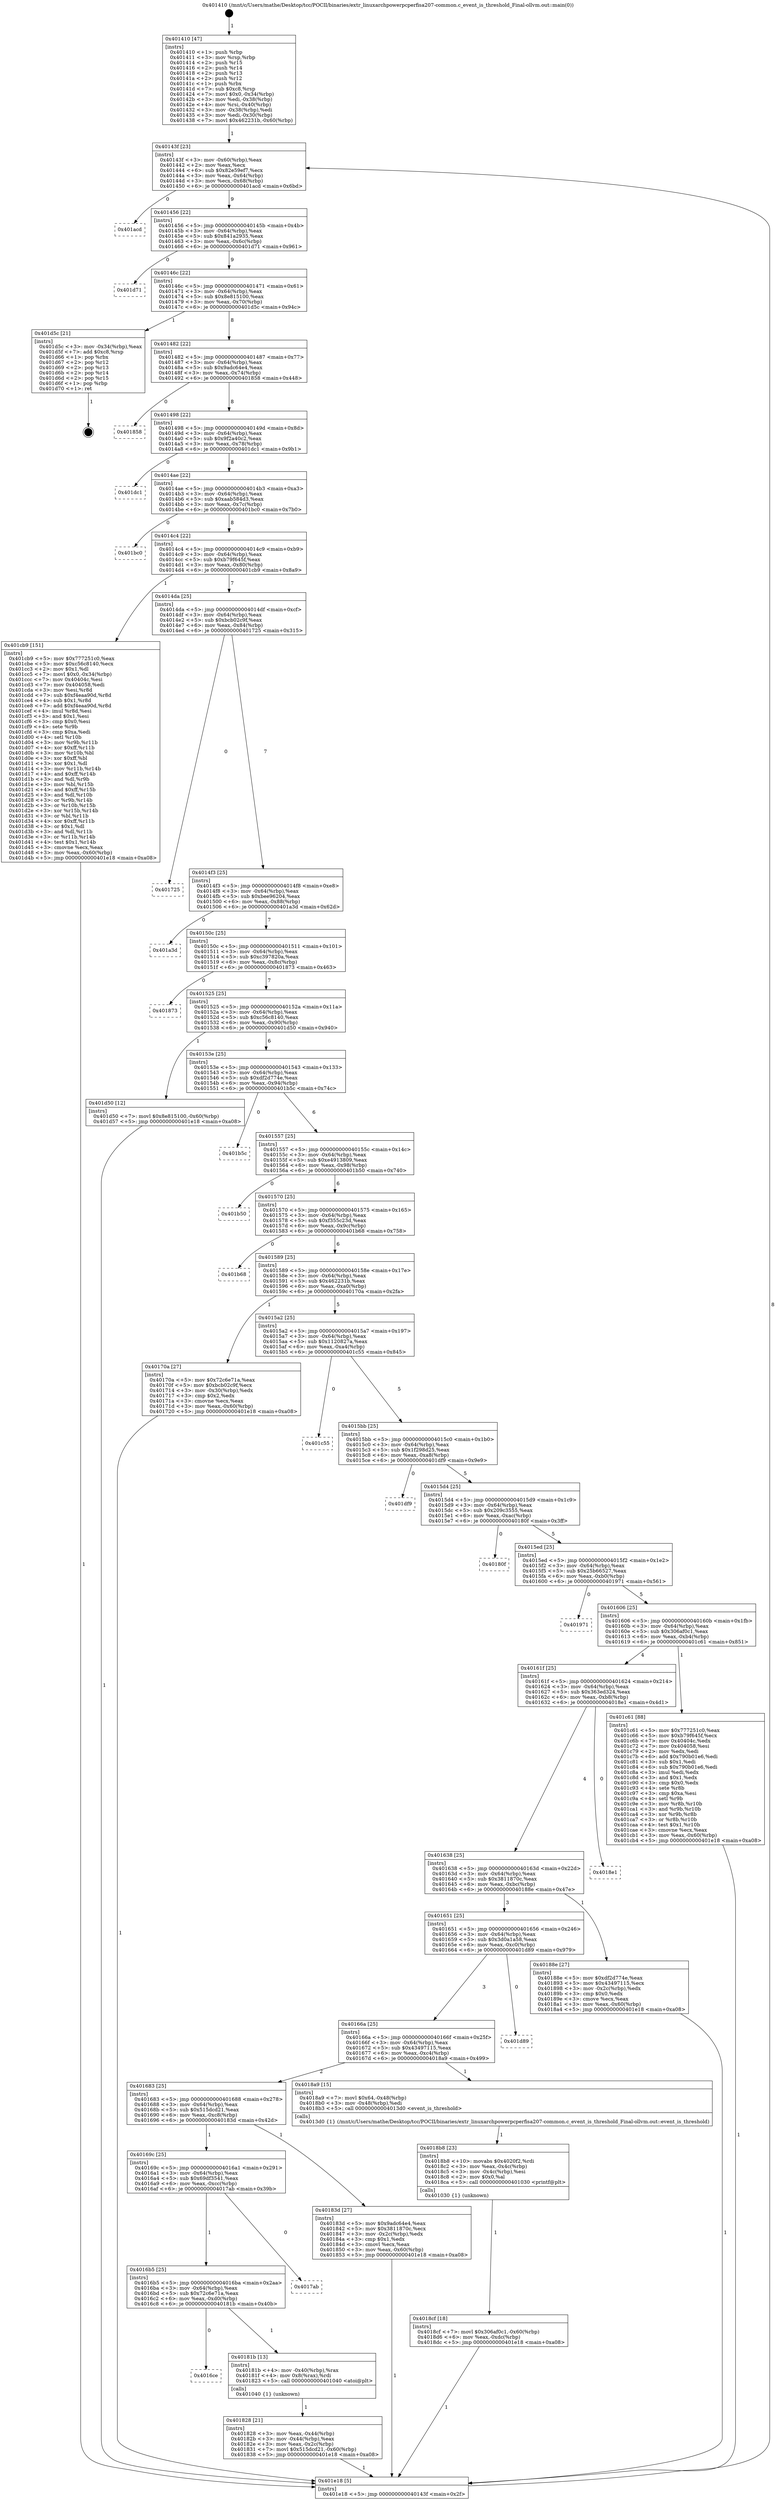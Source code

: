 digraph "0x401410" {
  label = "0x401410 (/mnt/c/Users/mathe/Desktop/tcc/POCII/binaries/extr_linuxarchpowerpcperfisa207-common.c_event_is_threshold_Final-ollvm.out::main(0))"
  labelloc = "t"
  node[shape=record]

  Entry [label="",width=0.3,height=0.3,shape=circle,fillcolor=black,style=filled]
  "0x40143f" [label="{
     0x40143f [23]\l
     | [instrs]\l
     &nbsp;&nbsp;0x40143f \<+3\>: mov -0x60(%rbp),%eax\l
     &nbsp;&nbsp;0x401442 \<+2\>: mov %eax,%ecx\l
     &nbsp;&nbsp;0x401444 \<+6\>: sub $0x82e59ef7,%ecx\l
     &nbsp;&nbsp;0x40144a \<+3\>: mov %eax,-0x64(%rbp)\l
     &nbsp;&nbsp;0x40144d \<+3\>: mov %ecx,-0x68(%rbp)\l
     &nbsp;&nbsp;0x401450 \<+6\>: je 0000000000401acd \<main+0x6bd\>\l
  }"]
  "0x401acd" [label="{
     0x401acd\l
  }", style=dashed]
  "0x401456" [label="{
     0x401456 [22]\l
     | [instrs]\l
     &nbsp;&nbsp;0x401456 \<+5\>: jmp 000000000040145b \<main+0x4b\>\l
     &nbsp;&nbsp;0x40145b \<+3\>: mov -0x64(%rbp),%eax\l
     &nbsp;&nbsp;0x40145e \<+5\>: sub $0x841a2935,%eax\l
     &nbsp;&nbsp;0x401463 \<+3\>: mov %eax,-0x6c(%rbp)\l
     &nbsp;&nbsp;0x401466 \<+6\>: je 0000000000401d71 \<main+0x961\>\l
  }"]
  Exit [label="",width=0.3,height=0.3,shape=circle,fillcolor=black,style=filled,peripheries=2]
  "0x401d71" [label="{
     0x401d71\l
  }", style=dashed]
  "0x40146c" [label="{
     0x40146c [22]\l
     | [instrs]\l
     &nbsp;&nbsp;0x40146c \<+5\>: jmp 0000000000401471 \<main+0x61\>\l
     &nbsp;&nbsp;0x401471 \<+3\>: mov -0x64(%rbp),%eax\l
     &nbsp;&nbsp;0x401474 \<+5\>: sub $0x8e815100,%eax\l
     &nbsp;&nbsp;0x401479 \<+3\>: mov %eax,-0x70(%rbp)\l
     &nbsp;&nbsp;0x40147c \<+6\>: je 0000000000401d5c \<main+0x94c\>\l
  }"]
  "0x4018cf" [label="{
     0x4018cf [18]\l
     | [instrs]\l
     &nbsp;&nbsp;0x4018cf \<+7\>: movl $0x306af0c1,-0x60(%rbp)\l
     &nbsp;&nbsp;0x4018d6 \<+6\>: mov %eax,-0xdc(%rbp)\l
     &nbsp;&nbsp;0x4018dc \<+5\>: jmp 0000000000401e18 \<main+0xa08\>\l
  }"]
  "0x401d5c" [label="{
     0x401d5c [21]\l
     | [instrs]\l
     &nbsp;&nbsp;0x401d5c \<+3\>: mov -0x34(%rbp),%eax\l
     &nbsp;&nbsp;0x401d5f \<+7\>: add $0xc8,%rsp\l
     &nbsp;&nbsp;0x401d66 \<+1\>: pop %rbx\l
     &nbsp;&nbsp;0x401d67 \<+2\>: pop %r12\l
     &nbsp;&nbsp;0x401d69 \<+2\>: pop %r13\l
     &nbsp;&nbsp;0x401d6b \<+2\>: pop %r14\l
     &nbsp;&nbsp;0x401d6d \<+2\>: pop %r15\l
     &nbsp;&nbsp;0x401d6f \<+1\>: pop %rbp\l
     &nbsp;&nbsp;0x401d70 \<+1\>: ret\l
  }"]
  "0x401482" [label="{
     0x401482 [22]\l
     | [instrs]\l
     &nbsp;&nbsp;0x401482 \<+5\>: jmp 0000000000401487 \<main+0x77\>\l
     &nbsp;&nbsp;0x401487 \<+3\>: mov -0x64(%rbp),%eax\l
     &nbsp;&nbsp;0x40148a \<+5\>: sub $0x9adc64e4,%eax\l
     &nbsp;&nbsp;0x40148f \<+3\>: mov %eax,-0x74(%rbp)\l
     &nbsp;&nbsp;0x401492 \<+6\>: je 0000000000401858 \<main+0x448\>\l
  }"]
  "0x4018b8" [label="{
     0x4018b8 [23]\l
     | [instrs]\l
     &nbsp;&nbsp;0x4018b8 \<+10\>: movabs $0x4020f2,%rdi\l
     &nbsp;&nbsp;0x4018c2 \<+3\>: mov %eax,-0x4c(%rbp)\l
     &nbsp;&nbsp;0x4018c5 \<+3\>: mov -0x4c(%rbp),%esi\l
     &nbsp;&nbsp;0x4018c8 \<+2\>: mov $0x0,%al\l
     &nbsp;&nbsp;0x4018ca \<+5\>: call 0000000000401030 \<printf@plt\>\l
     | [calls]\l
     &nbsp;&nbsp;0x401030 \{1\} (unknown)\l
  }"]
  "0x401858" [label="{
     0x401858\l
  }", style=dashed]
  "0x401498" [label="{
     0x401498 [22]\l
     | [instrs]\l
     &nbsp;&nbsp;0x401498 \<+5\>: jmp 000000000040149d \<main+0x8d\>\l
     &nbsp;&nbsp;0x40149d \<+3\>: mov -0x64(%rbp),%eax\l
     &nbsp;&nbsp;0x4014a0 \<+5\>: sub $0x9f2a40c2,%eax\l
     &nbsp;&nbsp;0x4014a5 \<+3\>: mov %eax,-0x78(%rbp)\l
     &nbsp;&nbsp;0x4014a8 \<+6\>: je 0000000000401dc1 \<main+0x9b1\>\l
  }"]
  "0x401828" [label="{
     0x401828 [21]\l
     | [instrs]\l
     &nbsp;&nbsp;0x401828 \<+3\>: mov %eax,-0x44(%rbp)\l
     &nbsp;&nbsp;0x40182b \<+3\>: mov -0x44(%rbp),%eax\l
     &nbsp;&nbsp;0x40182e \<+3\>: mov %eax,-0x2c(%rbp)\l
     &nbsp;&nbsp;0x401831 \<+7\>: movl $0x515dcd21,-0x60(%rbp)\l
     &nbsp;&nbsp;0x401838 \<+5\>: jmp 0000000000401e18 \<main+0xa08\>\l
  }"]
  "0x401dc1" [label="{
     0x401dc1\l
  }", style=dashed]
  "0x4014ae" [label="{
     0x4014ae [22]\l
     | [instrs]\l
     &nbsp;&nbsp;0x4014ae \<+5\>: jmp 00000000004014b3 \<main+0xa3\>\l
     &nbsp;&nbsp;0x4014b3 \<+3\>: mov -0x64(%rbp),%eax\l
     &nbsp;&nbsp;0x4014b6 \<+5\>: sub $0xaab584d3,%eax\l
     &nbsp;&nbsp;0x4014bb \<+3\>: mov %eax,-0x7c(%rbp)\l
     &nbsp;&nbsp;0x4014be \<+6\>: je 0000000000401bc0 \<main+0x7b0\>\l
  }"]
  "0x4016ce" [label="{
     0x4016ce\l
  }", style=dashed]
  "0x401bc0" [label="{
     0x401bc0\l
  }", style=dashed]
  "0x4014c4" [label="{
     0x4014c4 [22]\l
     | [instrs]\l
     &nbsp;&nbsp;0x4014c4 \<+5\>: jmp 00000000004014c9 \<main+0xb9\>\l
     &nbsp;&nbsp;0x4014c9 \<+3\>: mov -0x64(%rbp),%eax\l
     &nbsp;&nbsp;0x4014cc \<+5\>: sub $0xb79f645f,%eax\l
     &nbsp;&nbsp;0x4014d1 \<+3\>: mov %eax,-0x80(%rbp)\l
     &nbsp;&nbsp;0x4014d4 \<+6\>: je 0000000000401cb9 \<main+0x8a9\>\l
  }"]
  "0x40181b" [label="{
     0x40181b [13]\l
     | [instrs]\l
     &nbsp;&nbsp;0x40181b \<+4\>: mov -0x40(%rbp),%rax\l
     &nbsp;&nbsp;0x40181f \<+4\>: mov 0x8(%rax),%rdi\l
     &nbsp;&nbsp;0x401823 \<+5\>: call 0000000000401040 \<atoi@plt\>\l
     | [calls]\l
     &nbsp;&nbsp;0x401040 \{1\} (unknown)\l
  }"]
  "0x401cb9" [label="{
     0x401cb9 [151]\l
     | [instrs]\l
     &nbsp;&nbsp;0x401cb9 \<+5\>: mov $0x777251c0,%eax\l
     &nbsp;&nbsp;0x401cbe \<+5\>: mov $0xc56c8140,%ecx\l
     &nbsp;&nbsp;0x401cc3 \<+2\>: mov $0x1,%dl\l
     &nbsp;&nbsp;0x401cc5 \<+7\>: movl $0x0,-0x34(%rbp)\l
     &nbsp;&nbsp;0x401ccc \<+7\>: mov 0x40404c,%esi\l
     &nbsp;&nbsp;0x401cd3 \<+7\>: mov 0x404058,%edi\l
     &nbsp;&nbsp;0x401cda \<+3\>: mov %esi,%r8d\l
     &nbsp;&nbsp;0x401cdd \<+7\>: sub $0xf4eaa90d,%r8d\l
     &nbsp;&nbsp;0x401ce4 \<+4\>: sub $0x1,%r8d\l
     &nbsp;&nbsp;0x401ce8 \<+7\>: add $0xf4eaa90d,%r8d\l
     &nbsp;&nbsp;0x401cef \<+4\>: imul %r8d,%esi\l
     &nbsp;&nbsp;0x401cf3 \<+3\>: and $0x1,%esi\l
     &nbsp;&nbsp;0x401cf6 \<+3\>: cmp $0x0,%esi\l
     &nbsp;&nbsp;0x401cf9 \<+4\>: sete %r9b\l
     &nbsp;&nbsp;0x401cfd \<+3\>: cmp $0xa,%edi\l
     &nbsp;&nbsp;0x401d00 \<+4\>: setl %r10b\l
     &nbsp;&nbsp;0x401d04 \<+3\>: mov %r9b,%r11b\l
     &nbsp;&nbsp;0x401d07 \<+4\>: xor $0xff,%r11b\l
     &nbsp;&nbsp;0x401d0b \<+3\>: mov %r10b,%bl\l
     &nbsp;&nbsp;0x401d0e \<+3\>: xor $0xff,%bl\l
     &nbsp;&nbsp;0x401d11 \<+3\>: xor $0x1,%dl\l
     &nbsp;&nbsp;0x401d14 \<+3\>: mov %r11b,%r14b\l
     &nbsp;&nbsp;0x401d17 \<+4\>: and $0xff,%r14b\l
     &nbsp;&nbsp;0x401d1b \<+3\>: and %dl,%r9b\l
     &nbsp;&nbsp;0x401d1e \<+3\>: mov %bl,%r15b\l
     &nbsp;&nbsp;0x401d21 \<+4\>: and $0xff,%r15b\l
     &nbsp;&nbsp;0x401d25 \<+3\>: and %dl,%r10b\l
     &nbsp;&nbsp;0x401d28 \<+3\>: or %r9b,%r14b\l
     &nbsp;&nbsp;0x401d2b \<+3\>: or %r10b,%r15b\l
     &nbsp;&nbsp;0x401d2e \<+3\>: xor %r15b,%r14b\l
     &nbsp;&nbsp;0x401d31 \<+3\>: or %bl,%r11b\l
     &nbsp;&nbsp;0x401d34 \<+4\>: xor $0xff,%r11b\l
     &nbsp;&nbsp;0x401d38 \<+3\>: or $0x1,%dl\l
     &nbsp;&nbsp;0x401d3b \<+3\>: and %dl,%r11b\l
     &nbsp;&nbsp;0x401d3e \<+3\>: or %r11b,%r14b\l
     &nbsp;&nbsp;0x401d41 \<+4\>: test $0x1,%r14b\l
     &nbsp;&nbsp;0x401d45 \<+3\>: cmovne %ecx,%eax\l
     &nbsp;&nbsp;0x401d48 \<+3\>: mov %eax,-0x60(%rbp)\l
     &nbsp;&nbsp;0x401d4b \<+5\>: jmp 0000000000401e18 \<main+0xa08\>\l
  }"]
  "0x4014da" [label="{
     0x4014da [25]\l
     | [instrs]\l
     &nbsp;&nbsp;0x4014da \<+5\>: jmp 00000000004014df \<main+0xcf\>\l
     &nbsp;&nbsp;0x4014df \<+3\>: mov -0x64(%rbp),%eax\l
     &nbsp;&nbsp;0x4014e2 \<+5\>: sub $0xbcb02c9f,%eax\l
     &nbsp;&nbsp;0x4014e7 \<+6\>: mov %eax,-0x84(%rbp)\l
     &nbsp;&nbsp;0x4014ed \<+6\>: je 0000000000401725 \<main+0x315\>\l
  }"]
  "0x4016b5" [label="{
     0x4016b5 [25]\l
     | [instrs]\l
     &nbsp;&nbsp;0x4016b5 \<+5\>: jmp 00000000004016ba \<main+0x2aa\>\l
     &nbsp;&nbsp;0x4016ba \<+3\>: mov -0x64(%rbp),%eax\l
     &nbsp;&nbsp;0x4016bd \<+5\>: sub $0x72c6e71a,%eax\l
     &nbsp;&nbsp;0x4016c2 \<+6\>: mov %eax,-0xd0(%rbp)\l
     &nbsp;&nbsp;0x4016c8 \<+6\>: je 000000000040181b \<main+0x40b\>\l
  }"]
  "0x401725" [label="{
     0x401725\l
  }", style=dashed]
  "0x4014f3" [label="{
     0x4014f3 [25]\l
     | [instrs]\l
     &nbsp;&nbsp;0x4014f3 \<+5\>: jmp 00000000004014f8 \<main+0xe8\>\l
     &nbsp;&nbsp;0x4014f8 \<+3\>: mov -0x64(%rbp),%eax\l
     &nbsp;&nbsp;0x4014fb \<+5\>: sub $0xbee96204,%eax\l
     &nbsp;&nbsp;0x401500 \<+6\>: mov %eax,-0x88(%rbp)\l
     &nbsp;&nbsp;0x401506 \<+6\>: je 0000000000401a3d \<main+0x62d\>\l
  }"]
  "0x4017ab" [label="{
     0x4017ab\l
  }", style=dashed]
  "0x401a3d" [label="{
     0x401a3d\l
  }", style=dashed]
  "0x40150c" [label="{
     0x40150c [25]\l
     | [instrs]\l
     &nbsp;&nbsp;0x40150c \<+5\>: jmp 0000000000401511 \<main+0x101\>\l
     &nbsp;&nbsp;0x401511 \<+3\>: mov -0x64(%rbp),%eax\l
     &nbsp;&nbsp;0x401514 \<+5\>: sub $0xc397820a,%eax\l
     &nbsp;&nbsp;0x401519 \<+6\>: mov %eax,-0x8c(%rbp)\l
     &nbsp;&nbsp;0x40151f \<+6\>: je 0000000000401873 \<main+0x463\>\l
  }"]
  "0x40169c" [label="{
     0x40169c [25]\l
     | [instrs]\l
     &nbsp;&nbsp;0x40169c \<+5\>: jmp 00000000004016a1 \<main+0x291\>\l
     &nbsp;&nbsp;0x4016a1 \<+3\>: mov -0x64(%rbp),%eax\l
     &nbsp;&nbsp;0x4016a4 \<+5\>: sub $0x69df3541,%eax\l
     &nbsp;&nbsp;0x4016a9 \<+6\>: mov %eax,-0xcc(%rbp)\l
     &nbsp;&nbsp;0x4016af \<+6\>: je 00000000004017ab \<main+0x39b\>\l
  }"]
  "0x401873" [label="{
     0x401873\l
  }", style=dashed]
  "0x401525" [label="{
     0x401525 [25]\l
     | [instrs]\l
     &nbsp;&nbsp;0x401525 \<+5\>: jmp 000000000040152a \<main+0x11a\>\l
     &nbsp;&nbsp;0x40152a \<+3\>: mov -0x64(%rbp),%eax\l
     &nbsp;&nbsp;0x40152d \<+5\>: sub $0xc56c8140,%eax\l
     &nbsp;&nbsp;0x401532 \<+6\>: mov %eax,-0x90(%rbp)\l
     &nbsp;&nbsp;0x401538 \<+6\>: je 0000000000401d50 \<main+0x940\>\l
  }"]
  "0x40183d" [label="{
     0x40183d [27]\l
     | [instrs]\l
     &nbsp;&nbsp;0x40183d \<+5\>: mov $0x9adc64e4,%eax\l
     &nbsp;&nbsp;0x401842 \<+5\>: mov $0x3811870c,%ecx\l
     &nbsp;&nbsp;0x401847 \<+3\>: mov -0x2c(%rbp),%edx\l
     &nbsp;&nbsp;0x40184a \<+3\>: cmp $0x1,%edx\l
     &nbsp;&nbsp;0x40184d \<+3\>: cmovl %ecx,%eax\l
     &nbsp;&nbsp;0x401850 \<+3\>: mov %eax,-0x60(%rbp)\l
     &nbsp;&nbsp;0x401853 \<+5\>: jmp 0000000000401e18 \<main+0xa08\>\l
  }"]
  "0x401d50" [label="{
     0x401d50 [12]\l
     | [instrs]\l
     &nbsp;&nbsp;0x401d50 \<+7\>: movl $0x8e815100,-0x60(%rbp)\l
     &nbsp;&nbsp;0x401d57 \<+5\>: jmp 0000000000401e18 \<main+0xa08\>\l
  }"]
  "0x40153e" [label="{
     0x40153e [25]\l
     | [instrs]\l
     &nbsp;&nbsp;0x40153e \<+5\>: jmp 0000000000401543 \<main+0x133\>\l
     &nbsp;&nbsp;0x401543 \<+3\>: mov -0x64(%rbp),%eax\l
     &nbsp;&nbsp;0x401546 \<+5\>: sub $0xdf2d774e,%eax\l
     &nbsp;&nbsp;0x40154b \<+6\>: mov %eax,-0x94(%rbp)\l
     &nbsp;&nbsp;0x401551 \<+6\>: je 0000000000401b5c \<main+0x74c\>\l
  }"]
  "0x401683" [label="{
     0x401683 [25]\l
     | [instrs]\l
     &nbsp;&nbsp;0x401683 \<+5\>: jmp 0000000000401688 \<main+0x278\>\l
     &nbsp;&nbsp;0x401688 \<+3\>: mov -0x64(%rbp),%eax\l
     &nbsp;&nbsp;0x40168b \<+5\>: sub $0x515dcd21,%eax\l
     &nbsp;&nbsp;0x401690 \<+6\>: mov %eax,-0xc8(%rbp)\l
     &nbsp;&nbsp;0x401696 \<+6\>: je 000000000040183d \<main+0x42d\>\l
  }"]
  "0x401b5c" [label="{
     0x401b5c\l
  }", style=dashed]
  "0x401557" [label="{
     0x401557 [25]\l
     | [instrs]\l
     &nbsp;&nbsp;0x401557 \<+5\>: jmp 000000000040155c \<main+0x14c\>\l
     &nbsp;&nbsp;0x40155c \<+3\>: mov -0x64(%rbp),%eax\l
     &nbsp;&nbsp;0x40155f \<+5\>: sub $0xe4913809,%eax\l
     &nbsp;&nbsp;0x401564 \<+6\>: mov %eax,-0x98(%rbp)\l
     &nbsp;&nbsp;0x40156a \<+6\>: je 0000000000401b50 \<main+0x740\>\l
  }"]
  "0x4018a9" [label="{
     0x4018a9 [15]\l
     | [instrs]\l
     &nbsp;&nbsp;0x4018a9 \<+7\>: movl $0x64,-0x48(%rbp)\l
     &nbsp;&nbsp;0x4018b0 \<+3\>: mov -0x48(%rbp),%edi\l
     &nbsp;&nbsp;0x4018b3 \<+5\>: call 00000000004013d0 \<event_is_threshold\>\l
     | [calls]\l
     &nbsp;&nbsp;0x4013d0 \{1\} (/mnt/c/Users/mathe/Desktop/tcc/POCII/binaries/extr_linuxarchpowerpcperfisa207-common.c_event_is_threshold_Final-ollvm.out::event_is_threshold)\l
  }"]
  "0x401b50" [label="{
     0x401b50\l
  }", style=dashed]
  "0x401570" [label="{
     0x401570 [25]\l
     | [instrs]\l
     &nbsp;&nbsp;0x401570 \<+5\>: jmp 0000000000401575 \<main+0x165\>\l
     &nbsp;&nbsp;0x401575 \<+3\>: mov -0x64(%rbp),%eax\l
     &nbsp;&nbsp;0x401578 \<+5\>: sub $0xf355c23d,%eax\l
     &nbsp;&nbsp;0x40157d \<+6\>: mov %eax,-0x9c(%rbp)\l
     &nbsp;&nbsp;0x401583 \<+6\>: je 0000000000401b68 \<main+0x758\>\l
  }"]
  "0x40166a" [label="{
     0x40166a [25]\l
     | [instrs]\l
     &nbsp;&nbsp;0x40166a \<+5\>: jmp 000000000040166f \<main+0x25f\>\l
     &nbsp;&nbsp;0x40166f \<+3\>: mov -0x64(%rbp),%eax\l
     &nbsp;&nbsp;0x401672 \<+5\>: sub $0x43497115,%eax\l
     &nbsp;&nbsp;0x401677 \<+6\>: mov %eax,-0xc4(%rbp)\l
     &nbsp;&nbsp;0x40167d \<+6\>: je 00000000004018a9 \<main+0x499\>\l
  }"]
  "0x401b68" [label="{
     0x401b68\l
  }", style=dashed]
  "0x401589" [label="{
     0x401589 [25]\l
     | [instrs]\l
     &nbsp;&nbsp;0x401589 \<+5\>: jmp 000000000040158e \<main+0x17e\>\l
     &nbsp;&nbsp;0x40158e \<+3\>: mov -0x64(%rbp),%eax\l
     &nbsp;&nbsp;0x401591 \<+5\>: sub $0x462231b,%eax\l
     &nbsp;&nbsp;0x401596 \<+6\>: mov %eax,-0xa0(%rbp)\l
     &nbsp;&nbsp;0x40159c \<+6\>: je 000000000040170a \<main+0x2fa\>\l
  }"]
  "0x401d89" [label="{
     0x401d89\l
  }", style=dashed]
  "0x40170a" [label="{
     0x40170a [27]\l
     | [instrs]\l
     &nbsp;&nbsp;0x40170a \<+5\>: mov $0x72c6e71a,%eax\l
     &nbsp;&nbsp;0x40170f \<+5\>: mov $0xbcb02c9f,%ecx\l
     &nbsp;&nbsp;0x401714 \<+3\>: mov -0x30(%rbp),%edx\l
     &nbsp;&nbsp;0x401717 \<+3\>: cmp $0x2,%edx\l
     &nbsp;&nbsp;0x40171a \<+3\>: cmovne %ecx,%eax\l
     &nbsp;&nbsp;0x40171d \<+3\>: mov %eax,-0x60(%rbp)\l
     &nbsp;&nbsp;0x401720 \<+5\>: jmp 0000000000401e18 \<main+0xa08\>\l
  }"]
  "0x4015a2" [label="{
     0x4015a2 [25]\l
     | [instrs]\l
     &nbsp;&nbsp;0x4015a2 \<+5\>: jmp 00000000004015a7 \<main+0x197\>\l
     &nbsp;&nbsp;0x4015a7 \<+3\>: mov -0x64(%rbp),%eax\l
     &nbsp;&nbsp;0x4015aa \<+5\>: sub $0x1120827a,%eax\l
     &nbsp;&nbsp;0x4015af \<+6\>: mov %eax,-0xa4(%rbp)\l
     &nbsp;&nbsp;0x4015b5 \<+6\>: je 0000000000401c55 \<main+0x845\>\l
  }"]
  "0x401e18" [label="{
     0x401e18 [5]\l
     | [instrs]\l
     &nbsp;&nbsp;0x401e18 \<+5\>: jmp 000000000040143f \<main+0x2f\>\l
  }"]
  "0x401410" [label="{
     0x401410 [47]\l
     | [instrs]\l
     &nbsp;&nbsp;0x401410 \<+1\>: push %rbp\l
     &nbsp;&nbsp;0x401411 \<+3\>: mov %rsp,%rbp\l
     &nbsp;&nbsp;0x401414 \<+2\>: push %r15\l
     &nbsp;&nbsp;0x401416 \<+2\>: push %r14\l
     &nbsp;&nbsp;0x401418 \<+2\>: push %r13\l
     &nbsp;&nbsp;0x40141a \<+2\>: push %r12\l
     &nbsp;&nbsp;0x40141c \<+1\>: push %rbx\l
     &nbsp;&nbsp;0x40141d \<+7\>: sub $0xc8,%rsp\l
     &nbsp;&nbsp;0x401424 \<+7\>: movl $0x0,-0x34(%rbp)\l
     &nbsp;&nbsp;0x40142b \<+3\>: mov %edi,-0x38(%rbp)\l
     &nbsp;&nbsp;0x40142e \<+4\>: mov %rsi,-0x40(%rbp)\l
     &nbsp;&nbsp;0x401432 \<+3\>: mov -0x38(%rbp),%edi\l
     &nbsp;&nbsp;0x401435 \<+3\>: mov %edi,-0x30(%rbp)\l
     &nbsp;&nbsp;0x401438 \<+7\>: movl $0x462231b,-0x60(%rbp)\l
  }"]
  "0x401651" [label="{
     0x401651 [25]\l
     | [instrs]\l
     &nbsp;&nbsp;0x401651 \<+5\>: jmp 0000000000401656 \<main+0x246\>\l
     &nbsp;&nbsp;0x401656 \<+3\>: mov -0x64(%rbp),%eax\l
     &nbsp;&nbsp;0x401659 \<+5\>: sub $0x3d0a1a58,%eax\l
     &nbsp;&nbsp;0x40165e \<+6\>: mov %eax,-0xc0(%rbp)\l
     &nbsp;&nbsp;0x401664 \<+6\>: je 0000000000401d89 \<main+0x979\>\l
  }"]
  "0x401c55" [label="{
     0x401c55\l
  }", style=dashed]
  "0x4015bb" [label="{
     0x4015bb [25]\l
     | [instrs]\l
     &nbsp;&nbsp;0x4015bb \<+5\>: jmp 00000000004015c0 \<main+0x1b0\>\l
     &nbsp;&nbsp;0x4015c0 \<+3\>: mov -0x64(%rbp),%eax\l
     &nbsp;&nbsp;0x4015c3 \<+5\>: sub $0x1f298d25,%eax\l
     &nbsp;&nbsp;0x4015c8 \<+6\>: mov %eax,-0xa8(%rbp)\l
     &nbsp;&nbsp;0x4015ce \<+6\>: je 0000000000401df9 \<main+0x9e9\>\l
  }"]
  "0x40188e" [label="{
     0x40188e [27]\l
     | [instrs]\l
     &nbsp;&nbsp;0x40188e \<+5\>: mov $0xdf2d774e,%eax\l
     &nbsp;&nbsp;0x401893 \<+5\>: mov $0x43497115,%ecx\l
     &nbsp;&nbsp;0x401898 \<+3\>: mov -0x2c(%rbp),%edx\l
     &nbsp;&nbsp;0x40189b \<+3\>: cmp $0x0,%edx\l
     &nbsp;&nbsp;0x40189e \<+3\>: cmove %ecx,%eax\l
     &nbsp;&nbsp;0x4018a1 \<+3\>: mov %eax,-0x60(%rbp)\l
     &nbsp;&nbsp;0x4018a4 \<+5\>: jmp 0000000000401e18 \<main+0xa08\>\l
  }"]
  "0x401df9" [label="{
     0x401df9\l
  }", style=dashed]
  "0x4015d4" [label="{
     0x4015d4 [25]\l
     | [instrs]\l
     &nbsp;&nbsp;0x4015d4 \<+5\>: jmp 00000000004015d9 \<main+0x1c9\>\l
     &nbsp;&nbsp;0x4015d9 \<+3\>: mov -0x64(%rbp),%eax\l
     &nbsp;&nbsp;0x4015dc \<+5\>: sub $0x209c3555,%eax\l
     &nbsp;&nbsp;0x4015e1 \<+6\>: mov %eax,-0xac(%rbp)\l
     &nbsp;&nbsp;0x4015e7 \<+6\>: je 000000000040180f \<main+0x3ff\>\l
  }"]
  "0x401638" [label="{
     0x401638 [25]\l
     | [instrs]\l
     &nbsp;&nbsp;0x401638 \<+5\>: jmp 000000000040163d \<main+0x22d\>\l
     &nbsp;&nbsp;0x40163d \<+3\>: mov -0x64(%rbp),%eax\l
     &nbsp;&nbsp;0x401640 \<+5\>: sub $0x3811870c,%eax\l
     &nbsp;&nbsp;0x401645 \<+6\>: mov %eax,-0xbc(%rbp)\l
     &nbsp;&nbsp;0x40164b \<+6\>: je 000000000040188e \<main+0x47e\>\l
  }"]
  "0x40180f" [label="{
     0x40180f\l
  }", style=dashed]
  "0x4015ed" [label="{
     0x4015ed [25]\l
     | [instrs]\l
     &nbsp;&nbsp;0x4015ed \<+5\>: jmp 00000000004015f2 \<main+0x1e2\>\l
     &nbsp;&nbsp;0x4015f2 \<+3\>: mov -0x64(%rbp),%eax\l
     &nbsp;&nbsp;0x4015f5 \<+5\>: sub $0x25b66527,%eax\l
     &nbsp;&nbsp;0x4015fa \<+6\>: mov %eax,-0xb0(%rbp)\l
     &nbsp;&nbsp;0x401600 \<+6\>: je 0000000000401971 \<main+0x561\>\l
  }"]
  "0x4018e1" [label="{
     0x4018e1\l
  }", style=dashed]
  "0x401971" [label="{
     0x401971\l
  }", style=dashed]
  "0x401606" [label="{
     0x401606 [25]\l
     | [instrs]\l
     &nbsp;&nbsp;0x401606 \<+5\>: jmp 000000000040160b \<main+0x1fb\>\l
     &nbsp;&nbsp;0x40160b \<+3\>: mov -0x64(%rbp),%eax\l
     &nbsp;&nbsp;0x40160e \<+5\>: sub $0x306af0c1,%eax\l
     &nbsp;&nbsp;0x401613 \<+6\>: mov %eax,-0xb4(%rbp)\l
     &nbsp;&nbsp;0x401619 \<+6\>: je 0000000000401c61 \<main+0x851\>\l
  }"]
  "0x40161f" [label="{
     0x40161f [25]\l
     | [instrs]\l
     &nbsp;&nbsp;0x40161f \<+5\>: jmp 0000000000401624 \<main+0x214\>\l
     &nbsp;&nbsp;0x401624 \<+3\>: mov -0x64(%rbp),%eax\l
     &nbsp;&nbsp;0x401627 \<+5\>: sub $0x363ed324,%eax\l
     &nbsp;&nbsp;0x40162c \<+6\>: mov %eax,-0xb8(%rbp)\l
     &nbsp;&nbsp;0x401632 \<+6\>: je 00000000004018e1 \<main+0x4d1\>\l
  }"]
  "0x401c61" [label="{
     0x401c61 [88]\l
     | [instrs]\l
     &nbsp;&nbsp;0x401c61 \<+5\>: mov $0x777251c0,%eax\l
     &nbsp;&nbsp;0x401c66 \<+5\>: mov $0xb79f645f,%ecx\l
     &nbsp;&nbsp;0x401c6b \<+7\>: mov 0x40404c,%edx\l
     &nbsp;&nbsp;0x401c72 \<+7\>: mov 0x404058,%esi\l
     &nbsp;&nbsp;0x401c79 \<+2\>: mov %edx,%edi\l
     &nbsp;&nbsp;0x401c7b \<+6\>: add $0x790b01e6,%edi\l
     &nbsp;&nbsp;0x401c81 \<+3\>: sub $0x1,%edi\l
     &nbsp;&nbsp;0x401c84 \<+6\>: sub $0x790b01e6,%edi\l
     &nbsp;&nbsp;0x401c8a \<+3\>: imul %edi,%edx\l
     &nbsp;&nbsp;0x401c8d \<+3\>: and $0x1,%edx\l
     &nbsp;&nbsp;0x401c90 \<+3\>: cmp $0x0,%edx\l
     &nbsp;&nbsp;0x401c93 \<+4\>: sete %r8b\l
     &nbsp;&nbsp;0x401c97 \<+3\>: cmp $0xa,%esi\l
     &nbsp;&nbsp;0x401c9a \<+4\>: setl %r9b\l
     &nbsp;&nbsp;0x401c9e \<+3\>: mov %r8b,%r10b\l
     &nbsp;&nbsp;0x401ca1 \<+3\>: and %r9b,%r10b\l
     &nbsp;&nbsp;0x401ca4 \<+3\>: xor %r9b,%r8b\l
     &nbsp;&nbsp;0x401ca7 \<+3\>: or %r8b,%r10b\l
     &nbsp;&nbsp;0x401caa \<+4\>: test $0x1,%r10b\l
     &nbsp;&nbsp;0x401cae \<+3\>: cmovne %ecx,%eax\l
     &nbsp;&nbsp;0x401cb1 \<+3\>: mov %eax,-0x60(%rbp)\l
     &nbsp;&nbsp;0x401cb4 \<+5\>: jmp 0000000000401e18 \<main+0xa08\>\l
  }"]
  Entry -> "0x401410" [label=" 1"]
  "0x40143f" -> "0x401acd" [label=" 0"]
  "0x40143f" -> "0x401456" [label=" 9"]
  "0x401d5c" -> Exit [label=" 1"]
  "0x401456" -> "0x401d71" [label=" 0"]
  "0x401456" -> "0x40146c" [label=" 9"]
  "0x401d50" -> "0x401e18" [label=" 1"]
  "0x40146c" -> "0x401d5c" [label=" 1"]
  "0x40146c" -> "0x401482" [label=" 8"]
  "0x401cb9" -> "0x401e18" [label=" 1"]
  "0x401482" -> "0x401858" [label=" 0"]
  "0x401482" -> "0x401498" [label=" 8"]
  "0x401c61" -> "0x401e18" [label=" 1"]
  "0x401498" -> "0x401dc1" [label=" 0"]
  "0x401498" -> "0x4014ae" [label=" 8"]
  "0x4018cf" -> "0x401e18" [label=" 1"]
  "0x4014ae" -> "0x401bc0" [label=" 0"]
  "0x4014ae" -> "0x4014c4" [label=" 8"]
  "0x4018b8" -> "0x4018cf" [label=" 1"]
  "0x4014c4" -> "0x401cb9" [label=" 1"]
  "0x4014c4" -> "0x4014da" [label=" 7"]
  "0x4018a9" -> "0x4018b8" [label=" 1"]
  "0x4014da" -> "0x401725" [label=" 0"]
  "0x4014da" -> "0x4014f3" [label=" 7"]
  "0x40183d" -> "0x401e18" [label=" 1"]
  "0x4014f3" -> "0x401a3d" [label=" 0"]
  "0x4014f3" -> "0x40150c" [label=" 7"]
  "0x401828" -> "0x401e18" [label=" 1"]
  "0x40150c" -> "0x401873" [label=" 0"]
  "0x40150c" -> "0x401525" [label=" 7"]
  "0x4016b5" -> "0x4016ce" [label=" 0"]
  "0x401525" -> "0x401d50" [label=" 1"]
  "0x401525" -> "0x40153e" [label=" 6"]
  "0x4016b5" -> "0x40181b" [label=" 1"]
  "0x40153e" -> "0x401b5c" [label=" 0"]
  "0x40153e" -> "0x401557" [label=" 6"]
  "0x40169c" -> "0x4016b5" [label=" 1"]
  "0x401557" -> "0x401b50" [label=" 0"]
  "0x401557" -> "0x401570" [label=" 6"]
  "0x40169c" -> "0x4017ab" [label=" 0"]
  "0x401570" -> "0x401b68" [label=" 0"]
  "0x401570" -> "0x401589" [label=" 6"]
  "0x401683" -> "0x40169c" [label=" 1"]
  "0x401589" -> "0x40170a" [label=" 1"]
  "0x401589" -> "0x4015a2" [label=" 5"]
  "0x40170a" -> "0x401e18" [label=" 1"]
  "0x401410" -> "0x40143f" [label=" 1"]
  "0x401e18" -> "0x40143f" [label=" 8"]
  "0x401683" -> "0x40183d" [label=" 1"]
  "0x4015a2" -> "0x401c55" [label=" 0"]
  "0x4015a2" -> "0x4015bb" [label=" 5"]
  "0x40166a" -> "0x401683" [label=" 2"]
  "0x4015bb" -> "0x401df9" [label=" 0"]
  "0x4015bb" -> "0x4015d4" [label=" 5"]
  "0x40166a" -> "0x4018a9" [label=" 1"]
  "0x4015d4" -> "0x40180f" [label=" 0"]
  "0x4015d4" -> "0x4015ed" [label=" 5"]
  "0x401651" -> "0x40166a" [label=" 3"]
  "0x4015ed" -> "0x401971" [label=" 0"]
  "0x4015ed" -> "0x401606" [label=" 5"]
  "0x401651" -> "0x401d89" [label=" 0"]
  "0x401606" -> "0x401c61" [label=" 1"]
  "0x401606" -> "0x40161f" [label=" 4"]
  "0x40188e" -> "0x401e18" [label=" 1"]
  "0x40161f" -> "0x4018e1" [label=" 0"]
  "0x40161f" -> "0x401638" [label=" 4"]
  "0x40181b" -> "0x401828" [label=" 1"]
  "0x401638" -> "0x40188e" [label=" 1"]
  "0x401638" -> "0x401651" [label=" 3"]
}
